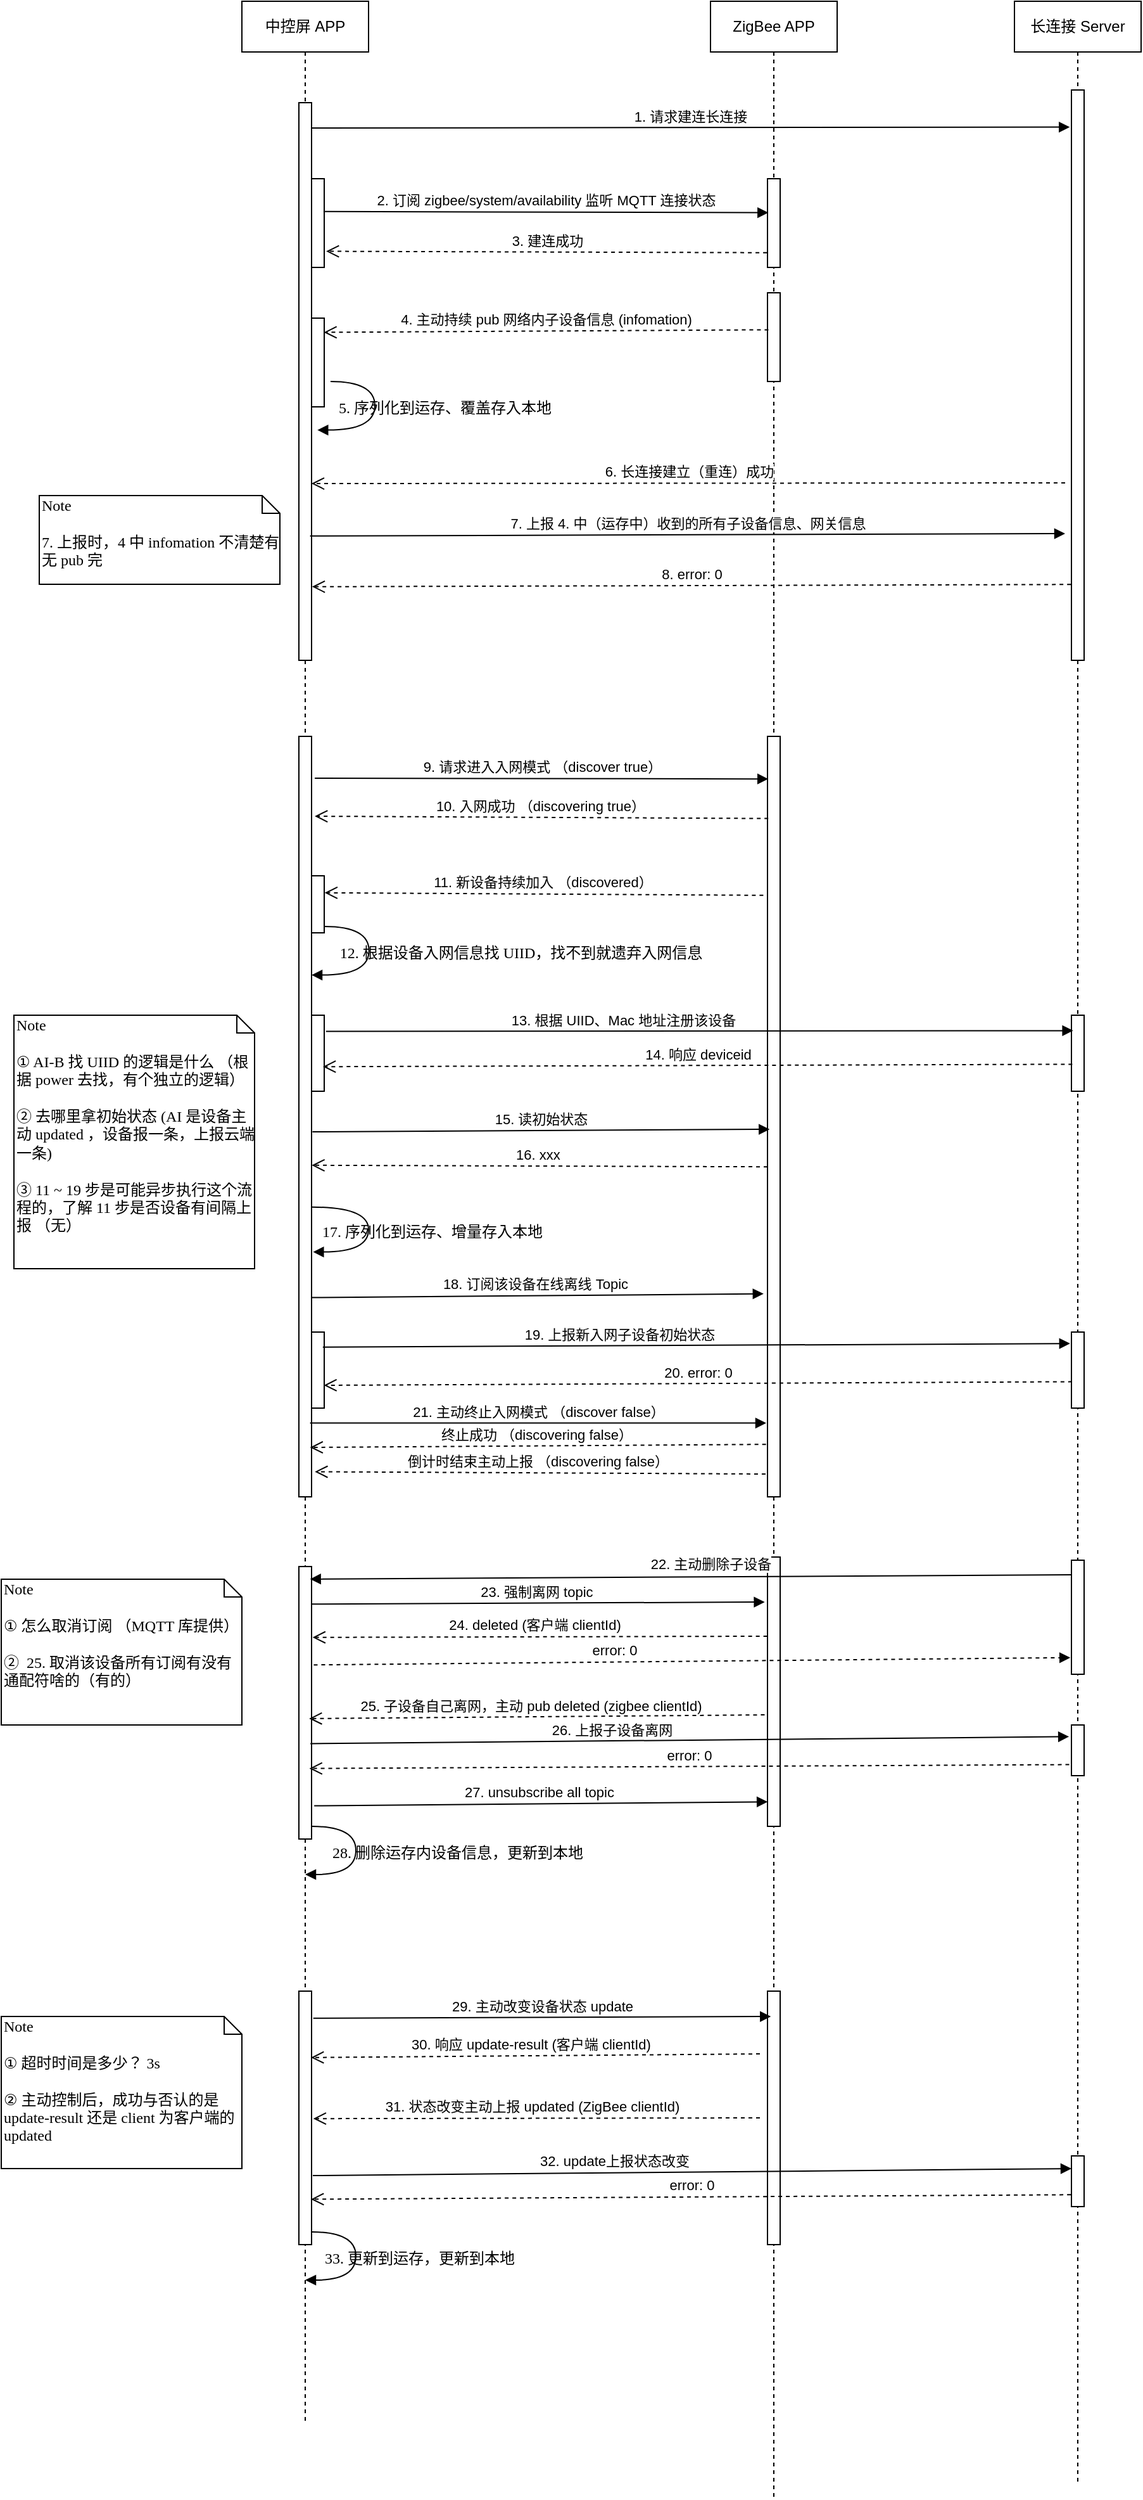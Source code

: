 <mxfile version="20.2.7" type="github">
  <diagram name="Page-1" id="13e1069c-82ec-6db2-03f1-153e76fe0fe0">
    <mxGraphModel dx="2590" dy="844" grid="1" gridSize="10" guides="1" tooltips="1" connect="1" arrows="1" fold="1" page="1" pageScale="1" pageWidth="1100" pageHeight="850" background="none" math="0" shadow="0">
      <root>
        <mxCell id="0" />
        <mxCell id="1" parent="0" />
        <mxCell id="mfzXLa-9cbicv-mfSP5t-9" value="中控屏 APP" style="shape=umlLifeline;perimeter=lifelinePerimeter;whiteSpace=wrap;html=1;container=1;collapsible=0;recursiveResize=0;outlineConnect=0;" parent="1" vertex="1">
          <mxGeometry x="110" y="830" width="100" height="1910" as="geometry" />
        </mxCell>
        <mxCell id="mfzXLa-9cbicv-mfSP5t-12" value="" style="html=1;points=[];perimeter=orthogonalPerimeter;" parent="mfzXLa-9cbicv-mfSP5t-9" vertex="1">
          <mxGeometry x="55" y="140" width="10" height="70" as="geometry" />
        </mxCell>
        <mxCell id="mfzXLa-9cbicv-mfSP5t-19" value="" style="html=1;points=[];perimeter=orthogonalPerimeter;rounded=0;shadow=0;comic=0;labelBackgroundColor=none;strokeWidth=1;fontFamily=Verdana;fontSize=12;align=center;" parent="mfzXLa-9cbicv-mfSP5t-9" vertex="1">
          <mxGeometry x="55" y="250" width="10" height="70" as="geometry" />
        </mxCell>
        <mxCell id="mfzXLa-9cbicv-mfSP5t-21" value="5. 序列化到运存、覆盖存入本地" style="html=1;verticalAlign=bottom;endArrow=block;labelBackgroundColor=none;fontFamily=Verdana;fontSize=12;elbow=vertical;edgeStyle=orthogonalEdgeStyle;curved=1;entryX=1.464;entryY=0.587;entryDx=0;entryDy=0;entryPerimeter=0;" parent="mfzXLa-9cbicv-mfSP5t-9" target="mfzXLa-9cbicv-mfSP5t-22" edge="1">
          <mxGeometry x="0.096" y="55" relative="1" as="geometry">
            <mxPoint x="70" y="300" as="sourcePoint" />
            <mxPoint x="60" y="339" as="targetPoint" />
            <Array as="points">
              <mxPoint x="105" y="300" />
              <mxPoint x="105" y="338" />
            </Array>
            <mxPoint as="offset" />
          </mxGeometry>
        </mxCell>
        <mxCell id="mfzXLa-9cbicv-mfSP5t-22" value="" style="html=1;points=[];perimeter=orthogonalPerimeter;rounded=0;shadow=0;comic=0;labelBackgroundColor=none;strokeWidth=1;fontFamily=Verdana;fontSize=12;align=center;" parent="mfzXLa-9cbicv-mfSP5t-9" vertex="1">
          <mxGeometry x="45" y="80" width="10" height="440" as="geometry" />
        </mxCell>
        <mxCell id="mfzXLa-9cbicv-mfSP5t-23" value="1. 请求建连长连接" style="html=1;verticalAlign=bottom;endArrow=block;rounded=0;entryX=-0.136;entryY=0.065;entryDx=0;entryDy=0;entryPerimeter=0;" parent="mfzXLa-9cbicv-mfSP5t-9" target="mfzXLa-9cbicv-mfSP5t-24" edge="1">
          <mxGeometry width="80" relative="1" as="geometry">
            <mxPoint x="55" y="100" as="sourcePoint" />
            <mxPoint x="135" y="100" as="targetPoint" />
          </mxGeometry>
        </mxCell>
        <mxCell id="mfzXLa-9cbicv-mfSP5t-28" value="" style="html=1;points=[];perimeter=orthogonalPerimeter;rounded=0;shadow=0;comic=0;labelBackgroundColor=none;strokeWidth=1;fontFamily=Verdana;fontSize=12;align=center;" parent="mfzXLa-9cbicv-mfSP5t-9" vertex="1">
          <mxGeometry x="45" y="580" width="10" height="600" as="geometry" />
        </mxCell>
        <mxCell id="mfzXLa-9cbicv-mfSP5t-40" value="" style="html=1;points=[];perimeter=orthogonalPerimeter;" parent="mfzXLa-9cbicv-mfSP5t-9" vertex="1">
          <mxGeometry x="55" y="690" width="10" height="45" as="geometry" />
        </mxCell>
        <mxCell id="mfzXLa-9cbicv-mfSP5t-46" value="12. 根据设备入网信息找 UIID，找不到就遗弃入网信息" style="html=1;verticalAlign=bottom;endArrow=block;labelBackgroundColor=none;fontFamily=Verdana;fontSize=12;elbow=vertical;edgeStyle=orthogonalEdgeStyle;curved=1;entryX=1.464;entryY=0.587;entryDx=0;entryDy=0;entryPerimeter=0;" parent="mfzXLa-9cbicv-mfSP5t-9" edge="1">
          <mxGeometry x="0.095" y="120" relative="1" as="geometry">
            <mxPoint x="65.36" y="730" as="sourcePoint" />
            <mxPoint x="55.0" y="768.28" as="targetPoint" />
            <Array as="points">
              <mxPoint x="100.36" y="730" />
              <mxPoint x="100.36" y="768" />
            </Array>
            <mxPoint as="offset" />
          </mxGeometry>
        </mxCell>
        <mxCell id="mfzXLa-9cbicv-mfSP5t-48" value="" style="html=1;points=[];perimeter=orthogonalPerimeter;" parent="mfzXLa-9cbicv-mfSP5t-9" vertex="1">
          <mxGeometry x="55" y="800" width="10" height="60" as="geometry" />
        </mxCell>
        <mxCell id="mfzXLa-9cbicv-mfSP5t-54" value="" style="html=1;points=[];perimeter=orthogonalPerimeter;" parent="mfzXLa-9cbicv-mfSP5t-9" vertex="1">
          <mxGeometry x="55" y="1050" width="10" height="60" as="geometry" />
        </mxCell>
        <mxCell id="mfzXLa-9cbicv-mfSP5t-57" value="17. 序列化到运存、增量存入本地" style="html=1;verticalAlign=bottom;endArrow=block;labelBackgroundColor=none;fontFamily=Verdana;fontSize=12;elbow=vertical;edgeStyle=orthogonalEdgeStyle;curved=1;entryX=1.115;entryY=0.678;entryDx=0;entryDy=0;entryPerimeter=0;exitX=1.042;exitY=0.619;exitDx=0;exitDy=0;exitPerimeter=0;" parent="mfzXLa-9cbicv-mfSP5t-9" source="mfzXLa-9cbicv-mfSP5t-28" target="mfzXLa-9cbicv-mfSP5t-28" edge="1">
          <mxGeometry x="0.182" y="50" relative="1" as="geometry">
            <mxPoint x="65.36" y="930" as="sourcePoint" />
            <mxPoint x="55.0" y="968.28" as="targetPoint" />
            <Array as="points">
              <mxPoint x="100" y="951" />
              <mxPoint x="100" y="987" />
            </Array>
            <mxPoint as="offset" />
          </mxGeometry>
        </mxCell>
        <mxCell id="4GyI9x6O-c3qd3rBxpdz-1" value="" style="html=1;points=[];perimeter=orthogonalPerimeter;" vertex="1" parent="mfzXLa-9cbicv-mfSP5t-9">
          <mxGeometry x="45" y="1570" width="10" height="200" as="geometry" />
        </mxCell>
        <mxCell id="4GyI9x6O-c3qd3rBxpdz-4" value="" style="html=1;points=[];perimeter=orthogonalPerimeter;" vertex="1" parent="mfzXLa-9cbicv-mfSP5t-9">
          <mxGeometry x="45" y="1235" width="10" height="215" as="geometry" />
        </mxCell>
        <mxCell id="4GyI9x6O-c3qd3rBxpdz-34" value="28. 删除运存内设备信息，更新到本地" style="html=1;verticalAlign=bottom;endArrow=block;labelBackgroundColor=none;fontFamily=Verdana;fontSize=12;elbow=vertical;edgeStyle=orthogonalEdgeStyle;curved=1;" edge="1" parent="mfzXLa-9cbicv-mfSP5t-9">
          <mxGeometry x="0.148" y="80" relative="1" as="geometry">
            <mxPoint x="55.36" y="1440" as="sourcePoint" />
            <mxPoint x="50" y="1478" as="targetPoint" />
            <Array as="points">
              <mxPoint x="90" y="1440" />
              <mxPoint x="90" y="1478" />
            </Array>
            <mxPoint as="offset" />
          </mxGeometry>
        </mxCell>
        <mxCell id="4GyI9x6O-c3qd3rBxpdz-43" value="33. 更新到运存，更新到本地" style="html=1;verticalAlign=bottom;endArrow=block;labelBackgroundColor=none;fontFamily=Verdana;fontSize=12;elbow=vertical;edgeStyle=orthogonalEdgeStyle;curved=1;" edge="1" parent="mfzXLa-9cbicv-mfSP5t-9">
          <mxGeometry x="0.148" y="50" relative="1" as="geometry">
            <mxPoint x="55.36" y="1760" as="sourcePoint" />
            <mxPoint x="50" y="1798" as="targetPoint" />
            <Array as="points">
              <mxPoint x="90" y="1760" />
              <mxPoint x="90" y="1798" />
            </Array>
            <mxPoint as="offset" />
          </mxGeometry>
        </mxCell>
        <mxCell id="mfzXLa-9cbicv-mfSP5t-10" value="ZigBee APP" style="shape=umlLifeline;perimeter=lifelinePerimeter;whiteSpace=wrap;html=1;container=1;collapsible=0;recursiveResize=0;outlineConnect=0;" parent="1" vertex="1">
          <mxGeometry x="480" y="830" width="100" height="1970" as="geometry" />
        </mxCell>
        <mxCell id="mfzXLa-9cbicv-mfSP5t-17" value="" style="html=1;points=[];perimeter=orthogonalPerimeter;rounded=0;shadow=0;comic=0;labelBackgroundColor=none;strokeWidth=1;fontFamily=Verdana;fontSize=12;align=center;" parent="mfzXLa-9cbicv-mfSP5t-10" vertex="1">
          <mxGeometry x="45" y="140" width="10" height="70" as="geometry" />
        </mxCell>
        <mxCell id="mfzXLa-9cbicv-mfSP5t-18" value="" style="html=1;points=[];perimeter=orthogonalPerimeter;rounded=0;shadow=0;comic=0;labelBackgroundColor=none;strokeWidth=1;fontFamily=Verdana;fontSize=12;align=center;" parent="mfzXLa-9cbicv-mfSP5t-10" vertex="1">
          <mxGeometry x="45" y="230" width="10" height="70" as="geometry" />
        </mxCell>
        <mxCell id="mfzXLa-9cbicv-mfSP5t-29" value="" style="html=1;points=[];perimeter=orthogonalPerimeter;rounded=0;shadow=0;comic=0;labelBackgroundColor=none;strokeWidth=1;fontFamily=Verdana;fontSize=12;align=center;" parent="mfzXLa-9cbicv-mfSP5t-10" vertex="1">
          <mxGeometry x="45" y="580" width="10" height="600" as="geometry" />
        </mxCell>
        <mxCell id="4GyI9x6O-c3qd3rBxpdz-2" value="" style="html=1;points=[];perimeter=orthogonalPerimeter;" vertex="1" parent="mfzXLa-9cbicv-mfSP5t-10">
          <mxGeometry x="45" y="1570" width="10" height="200" as="geometry" />
        </mxCell>
        <mxCell id="4GyI9x6O-c3qd3rBxpdz-19" value="" style="html=1;points=[];perimeter=orthogonalPerimeter;" vertex="1" parent="mfzXLa-9cbicv-mfSP5t-10">
          <mxGeometry x="45" y="1227.5" width="10" height="212.5" as="geometry" />
        </mxCell>
        <mxCell id="mfzXLa-9cbicv-mfSP5t-11" value="长连接 Server" style="shape=umlLifeline;perimeter=lifelinePerimeter;whiteSpace=wrap;html=1;container=1;collapsible=0;recursiveResize=0;outlineConnect=0;" parent="1" vertex="1">
          <mxGeometry x="720" y="830" width="100" height="1960" as="geometry" />
        </mxCell>
        <mxCell id="mfzXLa-9cbicv-mfSP5t-24" value="" style="html=1;points=[];perimeter=orthogonalPerimeter;rounded=0;shadow=0;comic=0;labelBackgroundColor=none;strokeWidth=1;fontFamily=Verdana;fontSize=12;align=center;" parent="mfzXLa-9cbicv-mfSP5t-11" vertex="1">
          <mxGeometry x="45" y="70" width="10" height="450" as="geometry" />
        </mxCell>
        <mxCell id="mfzXLa-9cbicv-mfSP5t-37" value="" style="html=1;points=[];perimeter=orthogonalPerimeter;rounded=0;shadow=0;comic=0;labelBackgroundColor=none;strokeWidth=1;fontFamily=Verdana;fontSize=12;align=center;" parent="mfzXLa-9cbicv-mfSP5t-11" vertex="1">
          <mxGeometry x="45" y="800" width="10" height="60" as="geometry" />
        </mxCell>
        <mxCell id="mfzXLa-9cbicv-mfSP5t-60" value="" style="html=1;points=[];perimeter=orthogonalPerimeter;rounded=0;shadow=0;comic=0;labelBackgroundColor=none;strokeWidth=1;fontFamily=Verdana;fontSize=12;align=center;" parent="mfzXLa-9cbicv-mfSP5t-11" vertex="1">
          <mxGeometry x="45" y="1050" width="10" height="60" as="geometry" />
        </mxCell>
        <mxCell id="4GyI9x6O-c3qd3rBxpdz-26" value="" style="html=1;points=[];perimeter=orthogonalPerimeter;rounded=0;shadow=0;comic=0;labelBackgroundColor=none;strokeWidth=1;fontFamily=Verdana;fontSize=12;align=center;" vertex="1" parent="mfzXLa-9cbicv-mfSP5t-11">
          <mxGeometry x="45" y="1230" width="10" height="90" as="geometry" />
        </mxCell>
        <mxCell id="4GyI9x6O-c3qd3rBxpdz-30" value="" style="html=1;points=[];perimeter=orthogonalPerimeter;rounded=0;shadow=0;comic=0;labelBackgroundColor=none;strokeWidth=1;fontFamily=Verdana;fontSize=12;align=center;" vertex="1" parent="mfzXLa-9cbicv-mfSP5t-11">
          <mxGeometry x="45" y="1360" width="10" height="40" as="geometry" />
        </mxCell>
        <mxCell id="4GyI9x6O-c3qd3rBxpdz-40" value="" style="html=1;points=[];perimeter=orthogonalPerimeter;rounded=0;shadow=0;comic=0;labelBackgroundColor=none;strokeWidth=1;fontFamily=Verdana;fontSize=12;align=center;" vertex="1" parent="mfzXLa-9cbicv-mfSP5t-11">
          <mxGeometry x="45" y="1700" width="10" height="40" as="geometry" />
        </mxCell>
        <mxCell id="4GyI9x6O-c3qd3rBxpdz-41" value="32. update上报状态改变" style="html=1;verticalAlign=bottom;endArrow=block;rounded=0;entryX=-0.191;entryY=0.23;entryDx=0;entryDy=0;entryPerimeter=0;exitX=0.909;exitY=0.65;exitDx=0;exitDy=0;exitPerimeter=0;" edge="1" parent="mfzXLa-9cbicv-mfSP5t-11">
          <mxGeometry x="-0.205" width="80" relative="1" as="geometry">
            <mxPoint x="-554.0" y="1715.55" as="sourcePoint" />
            <mxPoint x="45.0" y="1710" as="targetPoint" />
            <mxPoint as="offset" />
          </mxGeometry>
        </mxCell>
        <mxCell id="mfzXLa-9cbicv-mfSP5t-14" value="3. 建连成功" style="html=1;verticalAlign=bottom;endArrow=open;dashed=1;endSize=8;rounded=0;exitX=-0.045;exitY=0.834;exitDx=0;exitDy=0;exitPerimeter=0;entryX=1.155;entryY=0.818;entryDx=0;entryDy=0;entryPerimeter=0;" parent="1" source="mfzXLa-9cbicv-mfSP5t-17" target="mfzXLa-9cbicv-mfSP5t-12" edge="1">
          <mxGeometry relative="1" as="geometry">
            <mxPoint x="520" y="990" as="sourcePoint" />
            <mxPoint x="270" y="990" as="targetPoint" />
            <Array as="points" />
          </mxGeometry>
        </mxCell>
        <mxCell id="mfzXLa-9cbicv-mfSP5t-16" value="4. 主动持续 pub 网络内子设备信息 (infomation)" style="html=1;verticalAlign=bottom;endArrow=open;dashed=1;endSize=8;rounded=0;exitX=0.073;exitY=0.417;exitDx=0;exitDy=0;exitPerimeter=0;entryX=0.973;entryY=0.16;entryDx=0;entryDy=0;entryPerimeter=0;" parent="1" source="mfzXLa-9cbicv-mfSP5t-18" target="mfzXLa-9cbicv-mfSP5t-19" edge="1">
          <mxGeometry relative="1" as="geometry">
            <mxPoint x="520" y="1089.5" as="sourcePoint" />
            <mxPoint x="180" y="1090" as="targetPoint" />
          </mxGeometry>
        </mxCell>
        <mxCell id="mfzXLa-9cbicv-mfSP5t-13" value="2. 订阅 zigbee/system/availability 监听 MQTT 连接状态" style="html=1;verticalAlign=bottom;endArrow=block;rounded=0;exitX=0.945;exitY=0.37;exitDx=0;exitDy=0;exitPerimeter=0;entryX=0.064;entryY=0.383;entryDx=0;entryDy=0;entryPerimeter=0;" parent="1" source="mfzXLa-9cbicv-mfSP5t-12" target="mfzXLa-9cbicv-mfSP5t-17" edge="1">
          <mxGeometry width="80" relative="1" as="geometry">
            <mxPoint x="170" y="950" as="sourcePoint" />
            <mxPoint x="520" y="996" as="targetPoint" />
            <Array as="points" />
          </mxGeometry>
        </mxCell>
        <mxCell id="mfzXLa-9cbicv-mfSP5t-25" value="6. 长连接建立（重连）成功" style="html=1;verticalAlign=bottom;endArrow=open;dashed=1;endSize=8;rounded=0;entryX=0.991;entryY=0.683;entryDx=0;entryDy=0;entryPerimeter=0;" parent="1" target="mfzXLa-9cbicv-mfSP5t-22" edge="1">
          <mxGeometry relative="1" as="geometry">
            <mxPoint x="760" y="1210" as="sourcePoint" />
            <mxPoint x="680" y="1210" as="targetPoint" />
          </mxGeometry>
        </mxCell>
        <mxCell id="mfzXLa-9cbicv-mfSP5t-26" value="Note&lt;br&gt;&lt;br&gt;7. 上报时，4 中 infomation 不清楚有无 pub 完" style="shape=note;whiteSpace=wrap;html=1;size=14;verticalAlign=top;align=left;spacingTop=-6;rounded=0;shadow=0;comic=0;labelBackgroundColor=none;strokeWidth=1;fontFamily=Verdana;fontSize=12" parent="1" vertex="1">
          <mxGeometry x="-50" y="1220" width="190" height="70" as="geometry" />
        </mxCell>
        <mxCell id="mfzXLa-9cbicv-mfSP5t-27" value="7. 上报 4. 中（运存中）收到的所有子设备信息、网关信息" style="html=1;verticalAlign=bottom;endArrow=block;rounded=0;exitX=0.882;exitY=0.777;exitDx=0;exitDy=0;exitPerimeter=0;" parent="1" source="mfzXLa-9cbicv-mfSP5t-22" edge="1">
          <mxGeometry width="80" relative="1" as="geometry">
            <mxPoint x="170" y="1250.75" as="sourcePoint" />
            <mxPoint x="760" y="1250" as="targetPoint" />
          </mxGeometry>
        </mxCell>
        <mxCell id="mfzXLa-9cbicv-mfSP5t-30" value="9. 请求进入入网模式 （discover true）" style="html=1;verticalAlign=bottom;endArrow=block;rounded=0;entryX=0.061;entryY=0.056;entryDx=0;entryDy=0;entryPerimeter=0;exitX=1.253;exitY=0.055;exitDx=0;exitDy=0;exitPerimeter=0;" parent="1" source="mfzXLa-9cbicv-mfSP5t-28" target="mfzXLa-9cbicv-mfSP5t-29" edge="1">
          <mxGeometry width="80" relative="1" as="geometry">
            <mxPoint x="220" y="1410" as="sourcePoint" />
            <mxPoint x="511.19" y="1430.91" as="targetPoint" />
            <Array as="points" />
          </mxGeometry>
        </mxCell>
        <mxCell id="mfzXLa-9cbicv-mfSP5t-32" value="21. 主动终止入网模式 （discover false）" style="html=1;verticalAlign=bottom;endArrow=block;rounded=0;exitX=0.882;exitY=0.903;exitDx=0;exitDy=0;exitPerimeter=0;entryX=-0.1;entryY=0.903;entryDx=0;entryDy=0;entryPerimeter=0;" parent="1" source="mfzXLa-9cbicv-mfSP5t-28" target="mfzXLa-9cbicv-mfSP5t-29" edge="1">
          <mxGeometry width="80" relative="1" as="geometry">
            <mxPoint x="170" y="1930" as="sourcePoint" />
            <mxPoint x="520" y="1940" as="targetPoint" />
            <Array as="points" />
          </mxGeometry>
        </mxCell>
        <mxCell id="mfzXLa-9cbicv-mfSP5t-33" value="终止成功 （discovering false）&amp;nbsp;" style="html=1;verticalAlign=bottom;endArrow=open;dashed=1;endSize=8;rounded=0;entryX=0.882;entryY=0.935;entryDx=0;entryDy=0;entryPerimeter=0;exitX=-0.118;exitY=0.931;exitDx=0;exitDy=0;exitPerimeter=0;" parent="1" source="mfzXLa-9cbicv-mfSP5t-29" target="mfzXLa-9cbicv-mfSP5t-28" edge="1">
          <mxGeometry relative="1" as="geometry">
            <mxPoint x="520" y="1900" as="sourcePoint" />
            <mxPoint x="170.0" y="1561" as="targetPoint" />
          </mxGeometry>
        </mxCell>
        <mxCell id="mfzXLa-9cbicv-mfSP5t-31" value="10. 入网成功 （discovering true）&amp;nbsp;" style="html=1;verticalAlign=bottom;endArrow=open;dashed=1;endSize=8;rounded=0;entryX=1.253;entryY=0.105;entryDx=0;entryDy=0;entryPerimeter=0;exitX=0.061;exitY=0.108;exitDx=0;exitDy=0;exitPerimeter=0;" parent="1" source="mfzXLa-9cbicv-mfSP5t-29" target="mfzXLa-9cbicv-mfSP5t-28" edge="1">
          <mxGeometry relative="1" as="geometry">
            <mxPoint x="520" y="1470" as="sourcePoint" />
            <mxPoint x="440" y="1470" as="targetPoint" />
          </mxGeometry>
        </mxCell>
        <mxCell id="mfzXLa-9cbicv-mfSP5t-34" value="倒计时结束主动上报 （discovering false）&amp;nbsp;" style="html=1;verticalAlign=bottom;endArrow=open;dashed=1;endSize=8;rounded=0;exitX=-0.153;exitY=0.97;exitDx=0;exitDy=0;exitPerimeter=0;entryX=1.262;entryY=0.967;entryDx=0;entryDy=0;entryPerimeter=0;" parent="1" source="mfzXLa-9cbicv-mfSP5t-29" target="mfzXLa-9cbicv-mfSP5t-28" edge="1">
          <mxGeometry relative="1" as="geometry">
            <mxPoint x="524.0" y="1722.16" as="sourcePoint" />
            <mxPoint x="170" y="1720" as="targetPoint" />
          </mxGeometry>
        </mxCell>
        <mxCell id="mfzXLa-9cbicv-mfSP5t-36" value="11. 新设备持续加入 （discovered）&amp;nbsp;" style="html=1;verticalAlign=bottom;endArrow=open;dashed=1;endSize=8;rounded=0;entryX=1.033;entryY=0.298;entryDx=0;entryDy=0;entryPerimeter=0;exitX=-0.33;exitY=0.209;exitDx=0;exitDy=0;exitPerimeter=0;" parent="1" source="mfzXLa-9cbicv-mfSP5t-29" target="mfzXLa-9cbicv-mfSP5t-40" edge="1">
          <mxGeometry relative="1" as="geometry">
            <mxPoint x="520" y="1560" as="sourcePoint" />
            <mxPoint x="170.0" y="1560.68" as="targetPoint" />
          </mxGeometry>
        </mxCell>
        <mxCell id="mfzXLa-9cbicv-mfSP5t-47" value="Note&lt;br&gt;&lt;br&gt;① AI-B 找 UIID 的逻辑是什么 （根据 power 去找，有个独立的逻辑）&lt;br&gt;&lt;br&gt;② 去哪里拿初始状态 (AI 是设备主动 updated ，设备报一条，上报云端一条)&lt;br&gt;&lt;br&gt;③ 11 ~ 19 步是可能异步执行这个流程的，了解 11 步是否设备有间隔上报 （无）" style="shape=note;whiteSpace=wrap;html=1;size=14;verticalAlign=top;align=left;spacingTop=-6;rounded=0;shadow=0;comic=0;labelBackgroundColor=none;strokeWidth=1;fontFamily=Verdana;fontSize=12" parent="1" vertex="1">
          <mxGeometry x="-70" y="1630" width="190" height="200" as="geometry" />
        </mxCell>
        <mxCell id="mfzXLa-9cbicv-mfSP5t-50" value="8. error: 0" style="html=1;verticalAlign=bottom;endArrow=open;dashed=1;endSize=8;rounded=0;entryX=1.041;entryY=0.868;entryDx=0;entryDy=0;entryPerimeter=0;exitX=-0.042;exitY=0.867;exitDx=0;exitDy=0;exitPerimeter=0;" parent="1" source="mfzXLa-9cbicv-mfSP5t-24" target="mfzXLa-9cbicv-mfSP5t-22" edge="1">
          <mxGeometry relative="1" as="geometry">
            <mxPoint x="755.09" y="1290" as="sourcePoint" />
            <mxPoint x="160.0" y="1290.52" as="targetPoint" />
          </mxGeometry>
        </mxCell>
        <mxCell id="mfzXLa-9cbicv-mfSP5t-51" value="14. 响应 deviceid" style="html=1;verticalAlign=bottom;endArrow=open;dashed=1;endSize=8;rounded=0;entryX=0.897;entryY=0.677;entryDx=0;entryDy=0;entryPerimeter=0;exitX=0.068;exitY=0.645;exitDx=0;exitDy=0;exitPerimeter=0;" parent="1" source="mfzXLa-9cbicv-mfSP5t-37" target="mfzXLa-9cbicv-mfSP5t-48" edge="1">
          <mxGeometry relative="1" as="geometry">
            <mxPoint x="769.17" y="1680" as="sourcePoint" />
            <mxPoint x="170.0" y="1681.77" as="targetPoint" />
          </mxGeometry>
        </mxCell>
        <mxCell id="mfzXLa-9cbicv-mfSP5t-49" value="13. 根据 UIID、Mac 地址注册该设备" style="html=1;verticalAlign=bottom;endArrow=block;rounded=0;entryX=0.132;entryY=0.203;entryDx=0;entryDy=0;entryPerimeter=0;exitX=1.139;exitY=0.213;exitDx=0;exitDy=0;exitPerimeter=0;" parent="1" source="mfzXLa-9cbicv-mfSP5t-48" target="mfzXLa-9cbicv-mfSP5t-37" edge="1">
          <mxGeometry x="-0.205" width="80" relative="1" as="geometry">
            <mxPoint x="175" y="1660" as="sourcePoint" />
            <mxPoint x="760" y="1660" as="targetPoint" />
            <mxPoint as="offset" />
          </mxGeometry>
        </mxCell>
        <mxCell id="mfzXLa-9cbicv-mfSP5t-55" value="15. 读初始状态" style="html=1;verticalAlign=bottom;endArrow=block;rounded=0;exitX=1.074;exitY=0.52;exitDx=0;exitDy=0;exitPerimeter=0;entryX=-0.27;entryY=0.804;entryDx=0;entryDy=0;entryPerimeter=0;" parent="1" source="mfzXLa-9cbicv-mfSP5t-28" edge="1">
          <mxGeometry width="80" relative="1" as="geometry">
            <mxPoint x="170.0" y="1725.04" as="sourcePoint" />
            <mxPoint x="526.66" y="1720.0" as="targetPoint" />
            <Array as="points" />
          </mxGeometry>
        </mxCell>
        <mxCell id="mfzXLa-9cbicv-mfSP5t-56" value="16. xxx&amp;nbsp;" style="html=1;verticalAlign=bottom;endArrow=open;dashed=1;endSize=8;rounded=0;entryX=1.018;entryY=0.564;entryDx=0;entryDy=0;entryPerimeter=0;exitX=0.003;exitY=0.566;exitDx=0;exitDy=0;exitPerimeter=0;" parent="1" source="mfzXLa-9cbicv-mfSP5t-29" target="mfzXLa-9cbicv-mfSP5t-28" edge="1">
          <mxGeometry relative="1" as="geometry">
            <mxPoint x="520.09" y="1740" as="sourcePoint" />
            <mxPoint x="160.0" y="1747.14" as="targetPoint" />
          </mxGeometry>
        </mxCell>
        <mxCell id="mfzXLa-9cbicv-mfSP5t-61" value="19. 上报新入网子设备初始状态" style="html=1;verticalAlign=bottom;endArrow=block;rounded=0;entryX=-0.108;entryY=0.151;entryDx=0;entryDy=0;entryPerimeter=0;exitX=0.892;exitY=0.198;exitDx=0;exitDy=0;exitPerimeter=0;" parent="1" source="mfzXLa-9cbicv-mfSP5t-54" target="mfzXLa-9cbicv-mfSP5t-60" edge="1">
          <mxGeometry x="-0.205" width="80" relative="1" as="geometry">
            <mxPoint x="180.0" y="1830.6" as="sourcePoint" />
            <mxPoint x="769.93" y="1830.0" as="targetPoint" />
            <mxPoint as="offset" />
          </mxGeometry>
        </mxCell>
        <mxCell id="mfzXLa-9cbicv-mfSP5t-62" value="20. error: 0" style="html=1;verticalAlign=bottom;endArrow=open;dashed=1;endSize=8;rounded=0;entryX=0.97;entryY=0.7;entryDx=0;entryDy=0;entryPerimeter=0;exitX=0.042;exitY=0.653;exitDx=0;exitDy=0;exitPerimeter=0;" parent="1" source="mfzXLa-9cbicv-mfSP5t-60" target="mfzXLa-9cbicv-mfSP5t-54" edge="1">
          <mxGeometry relative="1" as="geometry">
            <mxPoint x="761.71" y="1860.0" as="sourcePoint" />
            <mxPoint x="170.0" y="1861.92" as="targetPoint" />
          </mxGeometry>
        </mxCell>
        <mxCell id="4GyI9x6O-c3qd3rBxpdz-20" value="18. 订阅该设备在线离线 Topic&amp;nbsp;" style="html=1;verticalAlign=bottom;endArrow=block;rounded=0;exitX=0.991;exitY=0.738;exitDx=0;exitDy=0;exitPerimeter=0;entryX=-0.309;entryY=0.733;entryDx=0;entryDy=0;entryPerimeter=0;" edge="1" parent="1" source="mfzXLa-9cbicv-mfSP5t-28" target="mfzXLa-9cbicv-mfSP5t-29">
          <mxGeometry width="80" relative="1" as="geometry">
            <mxPoint x="170.0" y="1852" as="sourcePoint" />
            <mxPoint x="530.92" y="1850.0" as="targetPoint" />
            <Array as="points" />
          </mxGeometry>
        </mxCell>
        <mxCell id="4GyI9x6O-c3qd3rBxpdz-21" value="23. 强制离网 topic&amp;nbsp;" style="html=1;verticalAlign=bottom;endArrow=block;rounded=0;exitX=1.018;exitY=0.138;exitDx=0;exitDy=0;exitPerimeter=0;entryX=-0.218;entryY=0.167;entryDx=0;entryDy=0;entryPerimeter=0;" edge="1" parent="1" source="4GyI9x6O-c3qd3rBxpdz-4" target="4GyI9x6O-c3qd3rBxpdz-19">
          <mxGeometry width="80" relative="1" as="geometry">
            <mxPoint x="170.0" y="2083" as="sourcePoint" />
            <mxPoint x="527.0" y="2080" as="targetPoint" />
            <Array as="points" />
          </mxGeometry>
        </mxCell>
        <mxCell id="4GyI9x6O-c3qd3rBxpdz-22" value="24. deleted (客户端 clientId)" style="html=1;verticalAlign=bottom;endArrow=open;dashed=1;endSize=8;rounded=0;entryX=1.082;entryY=0.26;entryDx=0;entryDy=0;entryPerimeter=0;exitX=-0.018;exitY=0.294;exitDx=0;exitDy=0;exitPerimeter=0;" edge="1" parent="1" source="4GyI9x6O-c3qd3rBxpdz-19" target="4GyI9x6O-c3qd3rBxpdz-4">
          <mxGeometry x="0.025" relative="1" as="geometry">
            <mxPoint x="519.85" y="2111.2" as="sourcePoint" />
            <mxPoint x="160.0" y="2110" as="targetPoint" />
            <mxPoint as="offset" />
          </mxGeometry>
        </mxCell>
        <mxCell id="4GyI9x6O-c3qd3rBxpdz-23" value="25. 子设备自己离网，主动 pub deleted (zigbee clientId)" style="html=1;verticalAlign=bottom;endArrow=open;dashed=1;endSize=8;rounded=0;entryX=0.809;entryY=0.558;entryDx=0;entryDy=0;entryPerimeter=0;exitX=-0.227;exitY=0.586;exitDx=0;exitDy=0;exitPerimeter=0;" edge="1" parent="1" source="4GyI9x6O-c3qd3rBxpdz-19" target="4GyI9x6O-c3qd3rBxpdz-4">
          <mxGeometry x="0.025" relative="1" as="geometry">
            <mxPoint x="530.0" y="2140.005" as="sourcePoint" />
            <mxPoint x="170.0" y="2141.025" as="targetPoint" />
            <mxPoint as="offset" />
          </mxGeometry>
        </mxCell>
        <mxCell id="4GyI9x6O-c3qd3rBxpdz-24" value="27. unsubscribe all topic&amp;nbsp;" style="html=1;verticalAlign=bottom;endArrow=block;rounded=0;exitX=1.209;exitY=0.878;exitDx=0;exitDy=0;exitPerimeter=0;entryX=0.009;entryY=0.909;entryDx=0;entryDy=0;entryPerimeter=0;" edge="1" parent="1" source="4GyI9x6O-c3qd3rBxpdz-4" target="4GyI9x6O-c3qd3rBxpdz-19">
          <mxGeometry width="80" relative="1" as="geometry">
            <mxPoint x="170.0" y="2183.63" as="sourcePoint" />
            <mxPoint x="531.82" y="2180" as="targetPoint" />
            <Array as="points" />
          </mxGeometry>
        </mxCell>
        <mxCell id="4GyI9x6O-c3qd3rBxpdz-25" value="Note&lt;br&gt;&lt;br&gt;① 怎么取消订阅 （MQTT 库提供）&lt;br&gt;&lt;br&gt;②&amp;nbsp; 25. 取消该设备所有订阅有没有通配符啥的（有的）" style="shape=note;whiteSpace=wrap;html=1;size=14;verticalAlign=top;align=left;spacingTop=-6;rounded=0;shadow=0;comic=0;labelBackgroundColor=none;strokeWidth=1;fontFamily=Verdana;fontSize=12" vertex="1" parent="1">
          <mxGeometry x="-80" y="2075" width="190" height="115" as="geometry" />
        </mxCell>
        <mxCell id="4GyI9x6O-c3qd3rBxpdz-27" value="22. 主动删除子设备" style="html=1;verticalAlign=bottom;endArrow=block;rounded=0;entryX=0.882;entryY=0.046;entryDx=0;entryDy=0;entryPerimeter=0;exitX=-0.027;exitY=0.128;exitDx=0;exitDy=0;exitPerimeter=0;" edge="1" parent="1" source="4GyI9x6O-c3qd3rBxpdz-26" target="4GyI9x6O-c3qd3rBxpdz-4">
          <mxGeometry x="-0.051" y="-1" width="80" relative="1" as="geometry">
            <mxPoint x="770" y="2075" as="sourcePoint" />
            <mxPoint x="170.0" y="2072.82" as="targetPoint" />
            <mxPoint as="offset" />
          </mxGeometry>
        </mxCell>
        <mxCell id="4GyI9x6O-c3qd3rBxpdz-29" value="error: 0" style="html=1;verticalAlign=bottom;endArrow=block;rounded=0;entryX=-0.091;entryY=0.854;entryDx=0;entryDy=0;entryPerimeter=0;exitX=1.173;exitY=0.361;exitDx=0;exitDy=0;exitPerimeter=0;dashed=1;" edge="1" parent="1" source="4GyI9x6O-c3qd3rBxpdz-4" target="4GyI9x6O-c3qd3rBxpdz-26">
          <mxGeometry x="-0.205" width="80" relative="1" as="geometry">
            <mxPoint x="170.0" y="2142.82" as="sourcePoint" />
            <mxPoint x="760.0" y="2140" as="targetPoint" />
            <mxPoint as="offset" />
          </mxGeometry>
        </mxCell>
        <mxCell id="4GyI9x6O-c3qd3rBxpdz-31" value="26. 上报子设备离网" style="html=1;verticalAlign=bottom;endArrow=block;rounded=0;entryX=-0.191;entryY=0.23;entryDx=0;entryDy=0;entryPerimeter=0;exitX=0.909;exitY=0.65;exitDx=0;exitDy=0;exitPerimeter=0;" edge="1" parent="1" source="4GyI9x6O-c3qd3rBxpdz-4" target="4GyI9x6O-c3qd3rBxpdz-30">
          <mxGeometry x="-0.205" width="80" relative="1" as="geometry">
            <mxPoint x="160.0" y="2210.005" as="sourcePoint" />
            <mxPoint x="763.27" y="2210.19" as="targetPoint" />
            <mxPoint as="offset" />
          </mxGeometry>
        </mxCell>
        <mxCell id="4GyI9x6O-c3qd3rBxpdz-32" value="error: 0" style="html=1;verticalAlign=bottom;endArrow=open;dashed=1;endSize=8;rounded=0;entryX=0.827;entryY=0.741;entryDx=0;entryDy=0;entryPerimeter=0;exitX=-0.173;exitY=0.782;exitDx=0;exitDy=0;exitPerimeter=0;" edge="1" parent="1" source="4GyI9x6O-c3qd3rBxpdz-30" target="4GyI9x6O-c3qd3rBxpdz-4">
          <mxGeometry relative="1" as="geometry">
            <mxPoint x="760.72" y="2220" as="sourcePoint" />
            <mxPoint x="170.0" y="2222.82" as="targetPoint" />
          </mxGeometry>
        </mxCell>
        <mxCell id="4GyI9x6O-c3qd3rBxpdz-35" value="29. 主动改变设备状态 update" style="html=1;verticalAlign=bottom;endArrow=block;rounded=0;exitX=1.136;exitY=0.107;exitDx=0;exitDy=0;exitPerimeter=0;entryX=-0.218;entryY=0.167;entryDx=0;entryDy=0;entryPerimeter=0;" edge="1" parent="1" source="4GyI9x6O-c3qd3rBxpdz-1">
          <mxGeometry width="80" relative="1" as="geometry">
            <mxPoint x="170.0" y="2421.68" as="sourcePoint" />
            <mxPoint x="527.64" y="2419.997" as="targetPoint" />
            <Array as="points" />
          </mxGeometry>
        </mxCell>
        <mxCell id="4GyI9x6O-c3qd3rBxpdz-36" value="Note&lt;br&gt;&lt;br&gt;① 超时时间是多少？ 3s&amp;nbsp;&lt;br&gt;&lt;br&gt;② 主动控制后，成功与否认的是 update-result 还是 client 为客户端的 updated" style="shape=note;whiteSpace=wrap;html=1;size=14;verticalAlign=top;align=left;spacingTop=-6;rounded=0;shadow=0;comic=0;labelBackgroundColor=none;strokeWidth=1;fontFamily=Verdana;fontSize=12" vertex="1" parent="1">
          <mxGeometry x="-80" y="2420" width="190" height="120" as="geometry" />
        </mxCell>
        <mxCell id="4GyI9x6O-c3qd3rBxpdz-37" value="30. 响应 update&lt;span style=&quot;color: rgba(0, 0, 0, 0); font-family: monospace; font-size: 0px; text-align: start; background-color: rgb(248, 249, 250);&quot;&gt;%3CmxGraphModel%3E%3Croot%3E%3CmxCell%20id%3D%220%22%2F%3E%3CmxCell%20id%3D%221%22%20parent%3D%220%22%2F%3E%3CmxCell%20id%3D%222%22%20value%3D%2224.%20deleted%20(%E5%AE%A2%E6%88%B7%E7%AB%AF%20clientId)%22%20style%3D%22html%3D1%3BverticalAlign%3Dbottom%3BendArrow%3Dopen%3Bdashed%3D1%3BendSize%3D8%3Brounded%3D0%3BentryX%3D1.082%3BentryY%3D0.26%3BentryDx%3D0%3BentryDy%3D0%3BentryPerimeter%3D0%3BexitX%3D-0.018%3BexitY%3D0.294%3BexitDx%3D0%3BexitDy%3D0%3BexitPerimeter%3D0%3B%22%20edge%3D%221%22%20parent%3D%221%22%3E%3CmxGeometry%20x%3D%220.025%22%20relative%3D%221%22%20as%3D%22geometry%22%3E%3CmxPoint%20x%3D%22524.82%22%20y%3D%222119.975%22%20as%3D%22sourcePoint%22%2F%3E%3CmxPoint%20x%3D%22165.82%22%20y%3D%222120.9%22%20as%3D%22targetPoint%22%2F%3E%3CmxPoint%20as%3D%22offset%22%2F%3E%3C%2FmxGeometry%3E%3C%2FmxCell%3E%3C%2Froot%3E%3C%2FmxGraphModel%3Eu&#39;pd&lt;/span&gt;-result (客户端 clientId)" style="html=1;verticalAlign=bottom;endArrow=open;dashed=1;endSize=8;rounded=0;entryX=0.955;entryY=0.262;entryDx=0;entryDy=0;entryPerimeter=0;exitX=-0.018;exitY=0.294;exitDx=0;exitDy=0;exitPerimeter=0;" edge="1" parent="1" target="4GyI9x6O-c3qd3rBxpdz-1">
          <mxGeometry x="0.025" relative="1" as="geometry">
            <mxPoint x="519.0" y="2449.535" as="sourcePoint" />
            <mxPoint x="160.0" y="2450.46" as="targetPoint" />
            <mxPoint as="offset" />
          </mxGeometry>
        </mxCell>
        <mxCell id="4GyI9x6O-c3qd3rBxpdz-38" value="&lt;div style=&quot;text-align: start;&quot;&gt;31. 状态改变主动上报 updated&lt;font face=&quot;monospace&quot; color=&quot;rgba(0, 0, 0, 0)&quot;&gt;&lt;span style=&quot;font-size: 0px; background-color: rgb(248, 249, 250);&quot;&gt;d&lt;/span&gt;&lt;/font&gt;&amp;nbsp;(ZigBee clientId)&lt;/div&gt;" style="html=1;verticalAlign=bottom;endArrow=open;dashed=1;endSize=8;rounded=0;entryX=1.136;entryY=0.503;entryDx=0;entryDy=0;entryPerimeter=0;exitX=-0.018;exitY=0.294;exitDx=0;exitDy=0;exitPerimeter=0;" edge="1" parent="1" target="4GyI9x6O-c3qd3rBxpdz-1">
          <mxGeometry x="0.025" relative="1" as="geometry">
            <mxPoint x="519" y="2500.005" as="sourcePoint" />
            <mxPoint x="160" y="2500.93" as="targetPoint" />
            <mxPoint as="offset" />
          </mxGeometry>
        </mxCell>
        <mxCell id="4GyI9x6O-c3qd3rBxpdz-42" value="error: 0" style="html=1;verticalAlign=bottom;endArrow=open;dashed=1;endSize=8;rounded=0;exitX=-0.045;exitY=0.766;exitDx=0;exitDy=0;exitPerimeter=0;entryX=0.955;entryY=0.821;entryDx=0;entryDy=0;entryPerimeter=0;" edge="1" parent="1" source="4GyI9x6O-c3qd3rBxpdz-40" target="4GyI9x6O-c3qd3rBxpdz-1">
          <mxGeometry relative="1" as="geometry">
            <mxPoint x="760.0" y="2560" as="sourcePoint" />
            <mxPoint x="160" y="2563" as="targetPoint" />
          </mxGeometry>
        </mxCell>
      </root>
    </mxGraphModel>
  </diagram>
</mxfile>
